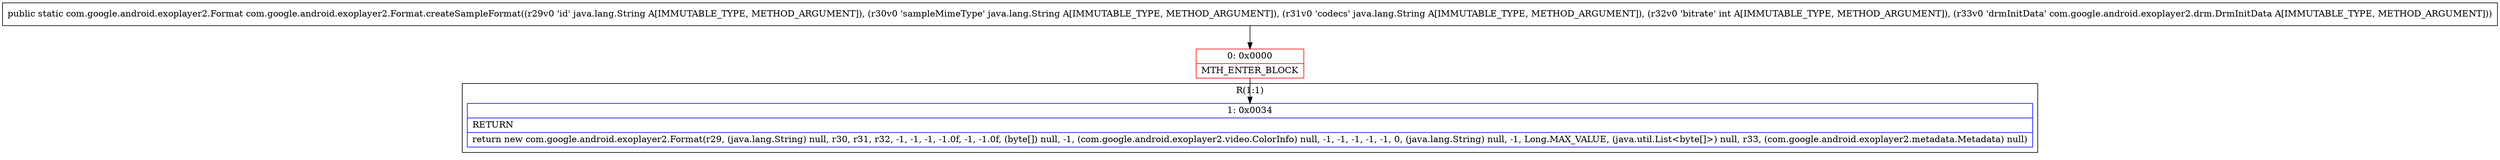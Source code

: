 digraph "CFG forcom.google.android.exoplayer2.Format.createSampleFormat(Ljava\/lang\/String;Ljava\/lang\/String;Ljava\/lang\/String;ILcom\/google\/android\/exoplayer2\/drm\/DrmInitData;)Lcom\/google\/android\/exoplayer2\/Format;" {
subgraph cluster_Region_1178220317 {
label = "R(1:1)";
node [shape=record,color=blue];
Node_1 [shape=record,label="{1\:\ 0x0034|RETURN\l|return new com.google.android.exoplayer2.Format(r29, (java.lang.String) null, r30, r31, r32, \-1, \-1, \-1, \-1.0f, \-1, \-1.0f, (byte[]) null, \-1, (com.google.android.exoplayer2.video.ColorInfo) null, \-1, \-1, \-1, \-1, \-1, 0, (java.lang.String) null, \-1, Long.MAX_VALUE, (java.util.List\<byte[]\>) null, r33, (com.google.android.exoplayer2.metadata.Metadata) null)\l}"];
}
Node_0 [shape=record,color=red,label="{0\:\ 0x0000|MTH_ENTER_BLOCK\l}"];
MethodNode[shape=record,label="{public static com.google.android.exoplayer2.Format com.google.android.exoplayer2.Format.createSampleFormat((r29v0 'id' java.lang.String A[IMMUTABLE_TYPE, METHOD_ARGUMENT]), (r30v0 'sampleMimeType' java.lang.String A[IMMUTABLE_TYPE, METHOD_ARGUMENT]), (r31v0 'codecs' java.lang.String A[IMMUTABLE_TYPE, METHOD_ARGUMENT]), (r32v0 'bitrate' int A[IMMUTABLE_TYPE, METHOD_ARGUMENT]), (r33v0 'drmInitData' com.google.android.exoplayer2.drm.DrmInitData A[IMMUTABLE_TYPE, METHOD_ARGUMENT])) }"];
MethodNode -> Node_0;
Node_0 -> Node_1;
}

